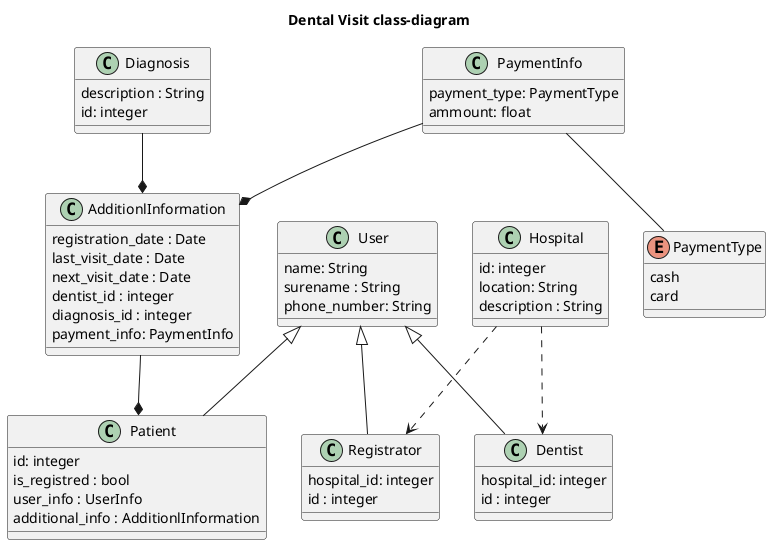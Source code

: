 @startuml Dental Visit class-diagram

title Dental Visit class-diagram

class Patient extends User{
    id: integer
    is_registred : bool
    user_info : UserInfo
    additional_info : AdditionlInformation
}

class Hospital{
    id: integer
    location: String
    description : String

}

class Diagnosis{
    description : String
    id: integer
} 

class AdditionlInformation{
    registration_date : Date
    last_visit_date : Date
    next_visit_date : Date
    dentist_id : integer
    diagnosis_id : integer
    payment_info: PaymentInfo
}

class Dentist extends User {
    hospital_id: integer 
    id : integer

}

class Registrator extends User{
    hospital_id: integer 
    id : integer

}

class PaymentInfo{
    payment_type: PaymentType
    ammount: float

}

class User {
    name: String 
    surename : String
    phone_number: String
}

enum PaymentType{
    cash
    card
}


AdditionlInformation --* Patient 


Hospital..> Dentist
Hospital..> Registrator 
PaymentInfo --*  AdditionlInformation
Diagnosis --*  AdditionlInformation

PaymentInfo -- PaymentType

